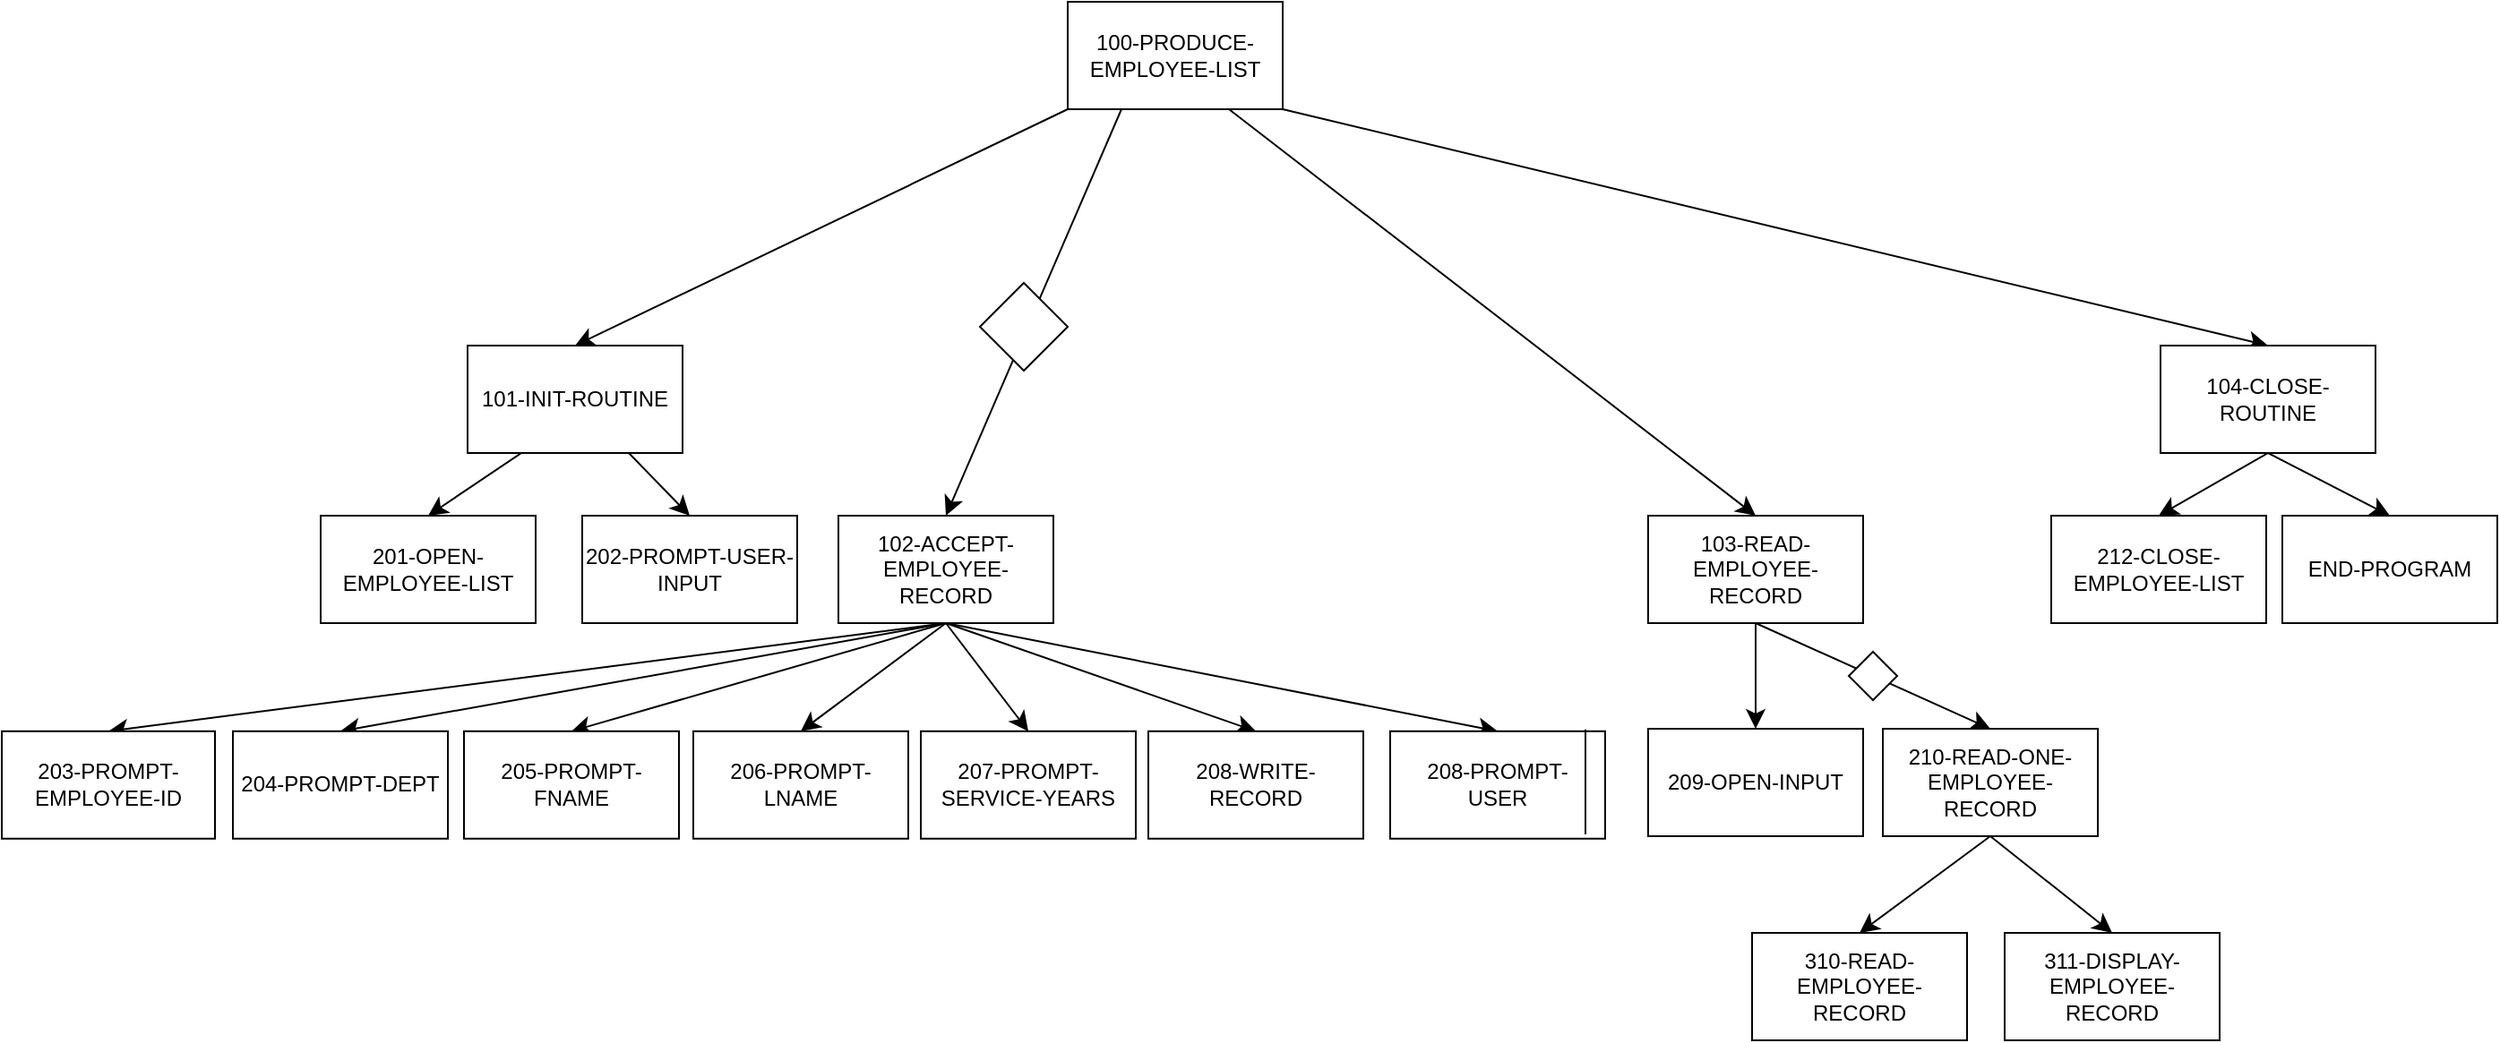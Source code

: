 <mxfile version="27.1.5">
  <diagram name="Page-1" id="BujZoUWbbAuTylbUrR1K">
    <mxGraphModel dx="1627" dy="1344" grid="0" gridSize="10" guides="1" tooltips="1" connect="1" arrows="1" fold="1" page="0" pageScale="1" pageWidth="850" pageHeight="1100" math="0" shadow="0">
      <root>
        <mxCell id="0" />
        <mxCell id="1" parent="0" />
        <mxCell id="QD17FKgBwL-icGlesGAo-3" style="edgeStyle=none;curved=1;rounded=0;orthogonalLoop=1;jettySize=auto;html=1;exitX=0;exitY=1;exitDx=0;exitDy=0;fontSize=12;startSize=8;endSize=8;entryX=0.5;entryY=0;entryDx=0;entryDy=0;" parent="1" source="6ozQBMaHB9t8dY59FctQ-1" target="6ozQBMaHB9t8dY59FctQ-2" edge="1">
          <mxGeometry relative="1" as="geometry" />
        </mxCell>
        <mxCell id="QD17FKgBwL-icGlesGAo-5" style="edgeStyle=none;curved=1;rounded=0;orthogonalLoop=1;jettySize=auto;html=1;exitX=1;exitY=1;exitDx=0;exitDy=0;entryX=0.5;entryY=0;entryDx=0;entryDy=0;fontSize=12;startSize=8;endSize=8;" parent="1" source="6ozQBMaHB9t8dY59FctQ-1" target="6ozQBMaHB9t8dY59FctQ-4" edge="1">
          <mxGeometry relative="1" as="geometry" />
        </mxCell>
        <mxCell id="8aIzDCT4HwBIkc66kDXe-2" style="edgeStyle=none;curved=1;rounded=0;orthogonalLoop=1;jettySize=auto;html=1;exitX=0.25;exitY=1;exitDx=0;exitDy=0;entryX=0.5;entryY=0;entryDx=0;entryDy=0;fontSize=12;startSize=8;endSize=8;" edge="1" parent="1" source="6ozQBMaHB9t8dY59FctQ-1" target="6ozQBMaHB9t8dY59FctQ-3">
          <mxGeometry relative="1" as="geometry" />
        </mxCell>
        <mxCell id="8aIzDCT4HwBIkc66kDXe-3" style="edgeStyle=none;curved=1;rounded=0;orthogonalLoop=1;jettySize=auto;html=1;exitX=0.75;exitY=1;exitDx=0;exitDy=0;entryX=0.5;entryY=0;entryDx=0;entryDy=0;fontSize=12;startSize=8;endSize=8;" edge="1" parent="1" source="6ozQBMaHB9t8dY59FctQ-1" target="8aIzDCT4HwBIkc66kDXe-1">
          <mxGeometry relative="1" as="geometry" />
        </mxCell>
        <mxCell id="6ozQBMaHB9t8dY59FctQ-1" value="&lt;div&gt;100-PRODUCE-EMPLOYEE-LIST&lt;/div&gt;" style="rounded=0;whiteSpace=wrap;html=1;" parent="1" vertex="1">
          <mxGeometry x="63" y="-191" width="120" height="60" as="geometry" />
        </mxCell>
        <mxCell id="QD17FKgBwL-icGlesGAo-1" style="edgeStyle=none;curved=1;rounded=0;orthogonalLoop=1;jettySize=auto;html=1;exitX=0.25;exitY=1;exitDx=0;exitDy=0;entryX=0.5;entryY=0;entryDx=0;entryDy=0;fontSize=12;startSize=8;endSize=8;" parent="1" source="6ozQBMaHB9t8dY59FctQ-2" target="6ozQBMaHB9t8dY59FctQ-5" edge="1">
          <mxGeometry relative="1" as="geometry" />
        </mxCell>
        <mxCell id="QD17FKgBwL-icGlesGAo-2" style="edgeStyle=none;curved=1;rounded=0;orthogonalLoop=1;jettySize=auto;html=1;exitX=0.75;exitY=1;exitDx=0;exitDy=0;entryX=0.5;entryY=0;entryDx=0;entryDy=0;fontSize=12;startSize=8;endSize=8;" parent="1" source="6ozQBMaHB9t8dY59FctQ-2" target="6ozQBMaHB9t8dY59FctQ-6" edge="1">
          <mxGeometry relative="1" as="geometry" />
        </mxCell>
        <mxCell id="6ozQBMaHB9t8dY59FctQ-2" value="&lt;div&gt;101-INIT-ROUTINE&lt;/div&gt;" style="rounded=0;whiteSpace=wrap;html=1;" parent="1" vertex="1">
          <mxGeometry x="-272" y="1" width="120" height="60" as="geometry" />
        </mxCell>
        <mxCell id="QD17FKgBwL-icGlesGAo-35" style="edgeStyle=none;curved=1;rounded=0;orthogonalLoop=1;jettySize=auto;html=1;exitX=0.5;exitY=1;exitDx=0;exitDy=0;entryX=0.5;entryY=0;entryDx=0;entryDy=0;fontSize=12;startSize=8;endSize=8;" parent="1" source="6ozQBMaHB9t8dY59FctQ-3" target="QD17FKgBwL-icGlesGAo-17" edge="1">
          <mxGeometry relative="1" as="geometry" />
        </mxCell>
        <mxCell id="QD17FKgBwL-icGlesGAo-38" style="edgeStyle=none;curved=1;rounded=0;orthogonalLoop=1;jettySize=auto;html=1;exitX=0.5;exitY=1;exitDx=0;exitDy=0;entryX=0.5;entryY=0;entryDx=0;entryDy=0;fontSize=12;startSize=8;endSize=8;" parent="1" source="6ozQBMaHB9t8dY59FctQ-3" target="QD17FKgBwL-icGlesGAo-18" edge="1">
          <mxGeometry relative="1" as="geometry" />
        </mxCell>
        <mxCell id="8aIzDCT4HwBIkc66kDXe-23" style="edgeStyle=none;curved=1;rounded=0;orthogonalLoop=1;jettySize=auto;html=1;exitX=0.5;exitY=1;exitDx=0;exitDy=0;entryX=0.5;entryY=0;entryDx=0;entryDy=0;fontSize=12;startSize=8;endSize=8;" edge="1" parent="1" source="6ozQBMaHB9t8dY59FctQ-3" target="QD17FKgBwL-icGlesGAo-7">
          <mxGeometry relative="1" as="geometry" />
        </mxCell>
        <mxCell id="8aIzDCT4HwBIkc66kDXe-24" style="edgeStyle=none;curved=1;rounded=0;orthogonalLoop=1;jettySize=auto;html=1;exitX=0.5;exitY=1;exitDx=0;exitDy=0;entryX=0.5;entryY=0;entryDx=0;entryDy=0;fontSize=12;startSize=8;endSize=8;" edge="1" parent="1" source="6ozQBMaHB9t8dY59FctQ-3" target="QD17FKgBwL-icGlesGAo-16">
          <mxGeometry relative="1" as="geometry" />
        </mxCell>
        <mxCell id="8aIzDCT4HwBIkc66kDXe-25" style="edgeStyle=none;curved=1;rounded=0;orthogonalLoop=1;jettySize=auto;html=1;exitX=0.5;exitY=1;exitDx=0;exitDy=0;entryX=0.5;entryY=0;entryDx=0;entryDy=0;fontSize=12;startSize=8;endSize=8;" edge="1" parent="1" source="6ozQBMaHB9t8dY59FctQ-3" target="QD17FKgBwL-icGlesGAo-19">
          <mxGeometry relative="1" as="geometry" />
        </mxCell>
        <mxCell id="8aIzDCT4HwBIkc66kDXe-26" style="edgeStyle=none;curved=1;rounded=0;orthogonalLoop=1;jettySize=auto;html=1;exitX=0.5;exitY=1;exitDx=0;exitDy=0;entryX=0.5;entryY=0;entryDx=0;entryDy=0;fontSize=12;startSize=8;endSize=8;" edge="1" parent="1" source="6ozQBMaHB9t8dY59FctQ-3" target="QD17FKgBwL-icGlesGAo-32">
          <mxGeometry relative="1" as="geometry" />
        </mxCell>
        <mxCell id="8aIzDCT4HwBIkc66kDXe-27" style="edgeStyle=none;curved=1;rounded=0;orthogonalLoop=1;jettySize=auto;html=1;exitX=0.5;exitY=1;exitDx=0;exitDy=0;entryX=0.5;entryY=0;entryDx=0;entryDy=0;fontSize=12;startSize=8;endSize=8;" edge="1" parent="1" source="6ozQBMaHB9t8dY59FctQ-3" target="8aIzDCT4HwBIkc66kDXe-20">
          <mxGeometry relative="1" as="geometry" />
        </mxCell>
        <mxCell id="6ozQBMaHB9t8dY59FctQ-3" value="&lt;div&gt;102-ACCEPT-EMPLOYEE-RECORD&lt;/div&gt;" style="rounded=0;whiteSpace=wrap;html=1;" parent="1" vertex="1">
          <mxGeometry x="-65" y="96" width="120" height="60" as="geometry" />
        </mxCell>
        <mxCell id="QD17FKgBwL-icGlesGAo-9" style="edgeStyle=none;curved=1;rounded=0;orthogonalLoop=1;jettySize=auto;html=1;exitX=0.5;exitY=1;exitDx=0;exitDy=0;entryX=0.5;entryY=0;entryDx=0;entryDy=0;fontSize=12;startSize=8;endSize=8;" parent="1" source="6ozQBMaHB9t8dY59FctQ-4" target="QD17FKgBwL-icGlesGAo-8" edge="1">
          <mxGeometry relative="1" as="geometry" />
        </mxCell>
        <mxCell id="QD17FKgBwL-icGlesGAo-10" style="edgeStyle=none;curved=1;rounded=0;orthogonalLoop=1;jettySize=auto;html=1;exitX=0.5;exitY=1;exitDx=0;exitDy=0;entryX=0.5;entryY=0;entryDx=0;entryDy=0;fontSize=12;startSize=8;endSize=8;" parent="1" source="6ozQBMaHB9t8dY59FctQ-4" target="QD17FKgBwL-icGlesGAo-6" edge="1">
          <mxGeometry relative="1" as="geometry" />
        </mxCell>
        <mxCell id="6ozQBMaHB9t8dY59FctQ-4" value="&lt;div&gt;104-CLOSE-ROUTINE&lt;/div&gt;" style="rounded=0;whiteSpace=wrap;html=1;" parent="1" vertex="1">
          <mxGeometry x="673" y="1" width="120" height="60" as="geometry" />
        </mxCell>
        <mxCell id="6ozQBMaHB9t8dY59FctQ-5" value="&lt;div&gt;201-OPEN-EMPLOYEE-LIST&lt;/div&gt;" style="rounded=0;whiteSpace=wrap;html=1;" parent="1" vertex="1">
          <mxGeometry x="-354" y="96" width="120" height="60" as="geometry" />
        </mxCell>
        <mxCell id="6ozQBMaHB9t8dY59FctQ-6" value="&lt;div&gt;202-PROMPT-USER-INPUT&lt;/div&gt;" style="rounded=0;whiteSpace=wrap;html=1;" parent="1" vertex="1">
          <mxGeometry x="-208" y="96" width="120" height="60" as="geometry" />
        </mxCell>
        <mxCell id="QD17FKgBwL-icGlesGAo-6" value="END-PROGRAM" style="rounded=0;whiteSpace=wrap;html=1;" parent="1" vertex="1">
          <mxGeometry x="741" y="96" width="120" height="60" as="geometry" />
        </mxCell>
        <mxCell id="QD17FKgBwL-icGlesGAo-7" value="&lt;div&gt;203-PROMPT-EMPLOYEE-ID&lt;/div&gt;" style="rounded=0;whiteSpace=wrap;html=1;" parent="1" vertex="1">
          <mxGeometry x="-532" y="216.38" width="119" height="60" as="geometry" />
        </mxCell>
        <mxCell id="QD17FKgBwL-icGlesGAo-8" value="212-CLOSE-EMPLOYEE-LIST" style="rounded=0;whiteSpace=wrap;html=1;" parent="1" vertex="1">
          <mxGeometry x="612" y="96" width="120" height="60" as="geometry" />
        </mxCell>
        <mxCell id="QD17FKgBwL-icGlesGAo-16" value="&lt;div&gt;204-PROMPT-DEPT&lt;/div&gt;" style="rounded=0;whiteSpace=wrap;html=1;" parent="1" vertex="1">
          <mxGeometry x="-403" y="216.38" width="120" height="60" as="geometry" />
        </mxCell>
        <mxCell id="QD17FKgBwL-icGlesGAo-17" value="&lt;div&gt;206-PROMPT-LNAME&lt;/div&gt;" style="rounded=0;whiteSpace=wrap;html=1;" parent="1" vertex="1">
          <mxGeometry x="-146" y="216.38" width="120" height="60" as="geometry" />
        </mxCell>
        <mxCell id="QD17FKgBwL-icGlesGAo-18" value="&lt;div&gt;205-PROMPT-FNAME&lt;/div&gt;" style="rounded=0;whiteSpace=wrap;html=1;" parent="1" vertex="1">
          <mxGeometry x="-274" y="216.38" width="120" height="60" as="geometry" />
        </mxCell>
        <mxCell id="QD17FKgBwL-icGlesGAo-19" value="&lt;div&gt;207-PROMPT-SERVICE-YEARS&lt;/div&gt;" style="rounded=0;whiteSpace=wrap;html=1;" parent="1" vertex="1">
          <mxGeometry x="-19" y="216.38" width="120" height="60" as="geometry" />
        </mxCell>
        <mxCell id="QD17FKgBwL-icGlesGAo-32" value="&lt;div&gt;208-WRITE-RECORD&lt;/div&gt;" style="rounded=0;whiteSpace=wrap;html=1;" parent="1" vertex="1">
          <mxGeometry x="108" y="216.38" width="120" height="60" as="geometry" />
        </mxCell>
        <mxCell id="8aIzDCT4HwBIkc66kDXe-6" style="edgeStyle=none;curved=1;rounded=0;orthogonalLoop=1;jettySize=auto;html=1;exitX=0.5;exitY=1;exitDx=0;exitDy=0;entryX=0.5;entryY=0;entryDx=0;entryDy=0;fontSize=12;startSize=8;endSize=8;" edge="1" parent="1" source="8aIzDCT4HwBIkc66kDXe-1" target="8aIzDCT4HwBIkc66kDXe-4">
          <mxGeometry relative="1" as="geometry" />
        </mxCell>
        <mxCell id="8aIzDCT4HwBIkc66kDXe-7" style="edgeStyle=none;curved=1;rounded=0;orthogonalLoop=1;jettySize=auto;html=1;exitX=0.5;exitY=1;exitDx=0;exitDy=0;entryX=0.5;entryY=0;entryDx=0;entryDy=0;fontSize=12;startSize=8;endSize=8;" edge="1" parent="1" source="8aIzDCT4HwBIkc66kDXe-1" target="8aIzDCT4HwBIkc66kDXe-5">
          <mxGeometry relative="1" as="geometry" />
        </mxCell>
        <mxCell id="8aIzDCT4HwBIkc66kDXe-1" value="&lt;div&gt;103-READ-EMPLOYEE-RECORD&lt;/div&gt;" style="rounded=0;whiteSpace=wrap;html=1;" vertex="1" parent="1">
          <mxGeometry x="387" y="96" width="120" height="60" as="geometry" />
        </mxCell>
        <mxCell id="8aIzDCT4HwBIkc66kDXe-4" value="&lt;div&gt;209-OPEN-INPUT&lt;/div&gt;" style="rounded=0;whiteSpace=wrap;html=1;" vertex="1" parent="1">
          <mxGeometry x="387" y="215" width="120" height="60" as="geometry" />
        </mxCell>
        <mxCell id="8aIzDCT4HwBIkc66kDXe-12" style="edgeStyle=none;curved=1;rounded=0;orthogonalLoop=1;jettySize=auto;html=1;exitX=0.5;exitY=1;exitDx=0;exitDy=0;entryX=0.5;entryY=0;entryDx=0;entryDy=0;fontSize=12;startSize=8;endSize=8;" edge="1" parent="1" source="8aIzDCT4HwBIkc66kDXe-5" target="8aIzDCT4HwBIkc66kDXe-8">
          <mxGeometry relative="1" as="geometry" />
        </mxCell>
        <mxCell id="8aIzDCT4HwBIkc66kDXe-13" style="edgeStyle=none;curved=1;rounded=0;orthogonalLoop=1;jettySize=auto;html=1;exitX=0.5;exitY=1;exitDx=0;exitDy=0;entryX=0.5;entryY=0;entryDx=0;entryDy=0;fontSize=12;startSize=8;endSize=8;" edge="1" parent="1" source="8aIzDCT4HwBIkc66kDXe-5" target="8aIzDCT4HwBIkc66kDXe-9">
          <mxGeometry relative="1" as="geometry" />
        </mxCell>
        <mxCell id="8aIzDCT4HwBIkc66kDXe-5" value="&lt;div&gt;210-READ-ONE-EMPLOYEE-RECORD&lt;/div&gt;" style="rounded=0;whiteSpace=wrap;html=1;" vertex="1" parent="1">
          <mxGeometry x="518" y="215" width="120" height="60" as="geometry" />
        </mxCell>
        <mxCell id="8aIzDCT4HwBIkc66kDXe-8" value="&lt;div&gt;310-READ-EMPLOYEE-RECORD&lt;/div&gt;" style="rounded=0;whiteSpace=wrap;html=1;" vertex="1" parent="1">
          <mxGeometry x="445" y="329" width="120" height="60" as="geometry" />
        </mxCell>
        <mxCell id="8aIzDCT4HwBIkc66kDXe-9" value="&lt;div&gt;311-DISPLAY-EMPLOYEE-RECORD&lt;/div&gt;" style="rounded=0;whiteSpace=wrap;html=1;" vertex="1" parent="1">
          <mxGeometry x="586" y="329" width="120" height="60" as="geometry" />
        </mxCell>
        <mxCell id="8aIzDCT4HwBIkc66kDXe-11" value="" style="endArrow=none;html=1;rounded=0;fontSize=12;startSize=8;endSize=8;curved=1;entryX=0.892;entryY=-0.023;entryDx=0;entryDy=0;entryPerimeter=0;" edge="1" parent="1">
          <mxGeometry width="50" height="50" relative="1" as="geometry">
            <mxPoint x="351" y="276.57" as="sourcePoint" />
            <mxPoint x="351.04" y="216.19" as="targetPoint" />
          </mxGeometry>
        </mxCell>
        <mxCell id="8aIzDCT4HwBIkc66kDXe-14" value="" style="rhombus;whiteSpace=wrap;html=1;" vertex="1" parent="1">
          <mxGeometry x="499" y="172" width="27" height="27" as="geometry" />
        </mxCell>
        <mxCell id="8aIzDCT4HwBIkc66kDXe-19" value="" style="rhombus;whiteSpace=wrap;html=1;" vertex="1" parent="1">
          <mxGeometry x="14" y="-34" width="49" height="49" as="geometry" />
        </mxCell>
        <mxCell id="8aIzDCT4HwBIkc66kDXe-20" value="&lt;div&gt;208-PROMPT-&lt;/div&gt;&lt;div&gt;USER&lt;/div&gt;" style="rounded=0;whiteSpace=wrap;html=1;" vertex="1" parent="1">
          <mxGeometry x="243" y="216.38" width="120" height="60" as="geometry" />
        </mxCell>
        <mxCell id="8aIzDCT4HwBIkc66kDXe-21" value="" style="endArrow=none;html=1;rounded=0;fontSize=12;startSize=8;endSize=8;curved=1;" edge="1" parent="1">
          <mxGeometry width="50" height="50" relative="1" as="geometry">
            <mxPoint x="352" y="274" as="sourcePoint" />
            <mxPoint x="352" y="215.38" as="targetPoint" />
          </mxGeometry>
        </mxCell>
      </root>
    </mxGraphModel>
  </diagram>
</mxfile>
